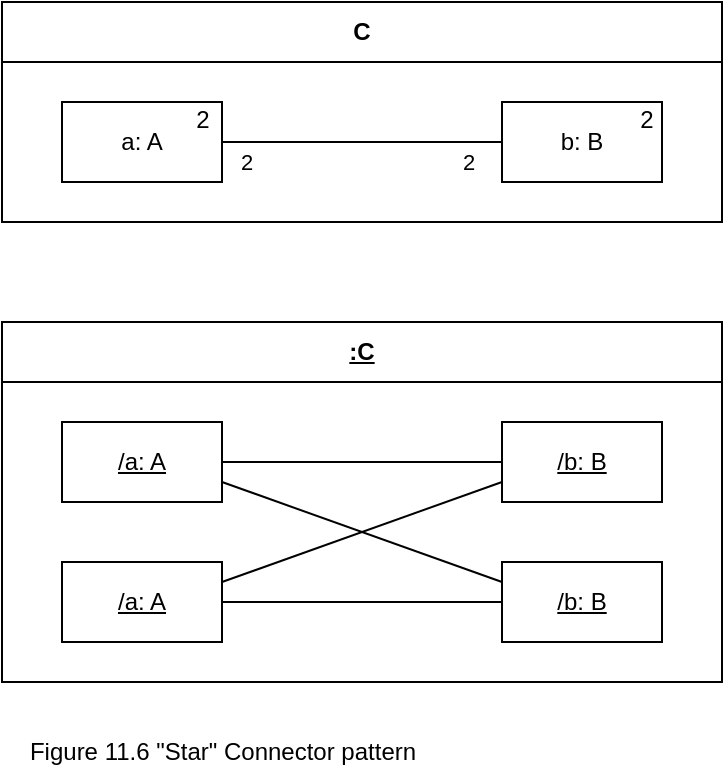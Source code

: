 <mxfile version="21.6.5" type="device">
  <diagram name="Page-1" id="NksZ9QIiQ5LJtVxYfrio">
    <mxGraphModel dx="880" dy="511" grid="1" gridSize="10" guides="1" tooltips="1" connect="1" arrows="1" fold="1" page="1" pageScale="1" pageWidth="1169" pageHeight="827" math="0" shadow="0">
      <root>
        <mxCell id="0" />
        <mxCell id="1" parent="0" />
        <mxCell id="DxjHtmF49w2OF42L33zz-1" value="&lt;b&gt;C&lt;/b&gt;" style="swimlane;fontStyle=0;align=center;verticalAlign=middle;childLayout=stackLayout;horizontal=1;startSize=30;horizontalStack=0;resizeParent=1;resizeParentMax=0;resizeLast=0;collapsible=0;marginBottom=0;html=1;whiteSpace=wrap;" vertex="1" parent="1">
          <mxGeometry width="360" height="110" as="geometry" />
        </mxCell>
        <mxCell id="DxjHtmF49w2OF42L33zz-14" style="edgeStyle=orthogonalEdgeStyle;rounded=0;orthogonalLoop=1;jettySize=auto;html=1;exitX=1;exitY=0.5;exitDx=0;exitDy=0;entryX=0;entryY=0.5;entryDx=0;entryDy=0;endArrow=none;endFill=0;" edge="1" parent="DxjHtmF49w2OF42L33zz-1" source="DxjHtmF49w2OF42L33zz-6" target="DxjHtmF49w2OF42L33zz-13">
          <mxGeometry relative="1" as="geometry" />
        </mxCell>
        <mxCell id="DxjHtmF49w2OF42L33zz-15" value="2" style="edgeLabel;html=1;align=center;verticalAlign=middle;resizable=0;points=[];" vertex="1" connectable="0" parent="DxjHtmF49w2OF42L33zz-14">
          <mxGeometry x="-0.714" y="-1" relative="1" as="geometry">
            <mxPoint x="-8" y="9" as="offset" />
          </mxGeometry>
        </mxCell>
        <mxCell id="DxjHtmF49w2OF42L33zz-16" value="2" style="edgeLabel;html=1;align=center;verticalAlign=middle;resizable=0;points=[];" vertex="1" connectable="0" parent="DxjHtmF49w2OF42L33zz-14">
          <mxGeometry x="0.714" relative="1" as="geometry">
            <mxPoint x="3" y="10" as="offset" />
          </mxGeometry>
        </mxCell>
        <mxCell id="DxjHtmF49w2OF42L33zz-5" value="" style="swimlane;fontStyle=1;align=center;verticalAlign=top;horizontal=1;startSize=0;collapsible=0;marginBottom=0;html=1;strokeColor=none;fillColor=none;whiteSpace=wrap;" vertex="1" parent="DxjHtmF49w2OF42L33zz-1">
          <mxGeometry y="30" width="360" height="80" as="geometry" />
        </mxCell>
        <mxCell id="DxjHtmF49w2OF42L33zz-6" value="a: A" style="html=1;align=center;verticalAlign=middle;rotatable=0;whiteSpace=wrap;" vertex="1" parent="DxjHtmF49w2OF42L33zz-5">
          <mxGeometry width="80" height="40" relative="1" as="geometry">
            <mxPoint x="30" y="20" as="offset" />
          </mxGeometry>
        </mxCell>
        <mxCell id="DxjHtmF49w2OF42L33zz-13" value="b: B" style="html=1;align=center;verticalAlign=middle;rotatable=0;whiteSpace=wrap;" vertex="1" parent="DxjHtmF49w2OF42L33zz-5">
          <mxGeometry width="80" height="40" relative="1" as="geometry">
            <mxPoint x="250" y="20" as="offset" />
          </mxGeometry>
        </mxCell>
        <mxCell id="DxjHtmF49w2OF42L33zz-18" value="2" style="text;html=1;align=center;verticalAlign=middle;resizable=0;points=[];autosize=1;strokeColor=none;fillColor=none;" vertex="1" parent="1">
          <mxGeometry x="85" y="44" width="30" height="30" as="geometry" />
        </mxCell>
        <mxCell id="DxjHtmF49w2OF42L33zz-19" value="2" style="text;html=1;align=center;verticalAlign=middle;resizable=0;points=[];autosize=1;strokeColor=none;fillColor=none;" vertex="1" parent="1">
          <mxGeometry x="307" y="44" width="30" height="30" as="geometry" />
        </mxCell>
        <mxCell id="DxjHtmF49w2OF42L33zz-20" value="&lt;b&gt;&lt;u&gt;:C&lt;/u&gt;&lt;/b&gt;" style="swimlane;fontStyle=0;align=center;verticalAlign=middle;childLayout=stackLayout;horizontal=1;startSize=30;horizontalStack=0;resizeParent=1;resizeParentMax=0;resizeLast=0;collapsible=0;marginBottom=0;html=1;whiteSpace=wrap;" vertex="1" parent="1">
          <mxGeometry y="160" width="360" height="180" as="geometry" />
        </mxCell>
        <mxCell id="DxjHtmF49w2OF42L33zz-32" style="rounded=0;orthogonalLoop=1;jettySize=auto;html=1;exitX=1;exitY=0.75;exitDx=0;exitDy=0;entryX=0;entryY=0.25;entryDx=0;entryDy=0;endArrow=none;endFill=0;" edge="1" parent="DxjHtmF49w2OF42L33zz-20" source="DxjHtmF49w2OF42L33zz-25" target="DxjHtmF49w2OF42L33zz-29">
          <mxGeometry relative="1" as="geometry" />
        </mxCell>
        <mxCell id="DxjHtmF49w2OF42L33zz-24" value="" style="swimlane;fontStyle=1;align=center;verticalAlign=top;horizontal=1;startSize=0;collapsible=0;marginBottom=0;html=1;strokeColor=none;fillColor=none;whiteSpace=wrap;" vertex="1" parent="DxjHtmF49w2OF42L33zz-20">
          <mxGeometry y="30" width="360" height="150" as="geometry" />
        </mxCell>
        <mxCell id="DxjHtmF49w2OF42L33zz-25" value="&lt;u&gt;/a: A&lt;/u&gt;" style="html=1;align=center;verticalAlign=middle;rotatable=0;whiteSpace=wrap;" vertex="1" parent="DxjHtmF49w2OF42L33zz-24">
          <mxGeometry width="80" height="40" relative="1" as="geometry">
            <mxPoint x="30" y="20" as="offset" />
          </mxGeometry>
        </mxCell>
        <mxCell id="DxjHtmF49w2OF42L33zz-26" value="&lt;u&gt;/b: B&lt;/u&gt;" style="html=1;align=center;verticalAlign=middle;rotatable=0;whiteSpace=wrap;" vertex="1" parent="DxjHtmF49w2OF42L33zz-24">
          <mxGeometry width="80" height="40" relative="1" as="geometry">
            <mxPoint x="250" y="20" as="offset" />
          </mxGeometry>
        </mxCell>
        <mxCell id="DxjHtmF49w2OF42L33zz-21" style="edgeStyle=orthogonalEdgeStyle;rounded=0;orthogonalLoop=1;jettySize=auto;html=1;exitX=1;exitY=0.5;exitDx=0;exitDy=0;entryX=0;entryY=0.5;entryDx=0;entryDy=0;endArrow=none;endFill=0;" edge="1" parent="DxjHtmF49w2OF42L33zz-24" source="DxjHtmF49w2OF42L33zz-25" target="DxjHtmF49w2OF42L33zz-26">
          <mxGeometry relative="1" as="geometry" />
        </mxCell>
        <mxCell id="DxjHtmF49w2OF42L33zz-29" value="&lt;u&gt;/b: B&lt;/u&gt;" style="html=1;align=center;verticalAlign=middle;rotatable=0;whiteSpace=wrap;" vertex="1" parent="DxjHtmF49w2OF42L33zz-24">
          <mxGeometry width="80" height="40" relative="1" as="geometry">
            <mxPoint x="250" y="90" as="offset" />
          </mxGeometry>
        </mxCell>
        <mxCell id="DxjHtmF49w2OF42L33zz-30" value="&lt;u&gt;/a: A&lt;/u&gt;" style="html=1;align=center;verticalAlign=middle;rotatable=0;whiteSpace=wrap;" vertex="1" parent="DxjHtmF49w2OF42L33zz-24">
          <mxGeometry width="80" height="40" relative="1" as="geometry">
            <mxPoint x="30" y="90" as="offset" />
          </mxGeometry>
        </mxCell>
        <mxCell id="DxjHtmF49w2OF42L33zz-31" style="edgeStyle=orthogonalEdgeStyle;rounded=0;orthogonalLoop=1;jettySize=auto;html=1;exitX=1;exitY=0.5;exitDx=0;exitDy=0;entryX=0;entryY=0.5;entryDx=0;entryDy=0;endArrow=none;endFill=0;" edge="1" source="DxjHtmF49w2OF42L33zz-30" target="DxjHtmF49w2OF42L33zz-29" parent="DxjHtmF49w2OF42L33zz-24">
          <mxGeometry relative="1" as="geometry" />
        </mxCell>
        <mxCell id="DxjHtmF49w2OF42L33zz-33" style="rounded=0;orthogonalLoop=1;jettySize=auto;html=1;exitX=1;exitY=0.25;exitDx=0;exitDy=0;entryX=0;entryY=0.75;entryDx=0;entryDy=0;endArrow=none;endFill=0;" edge="1" parent="DxjHtmF49w2OF42L33zz-20" source="DxjHtmF49w2OF42L33zz-30" target="DxjHtmF49w2OF42L33zz-26">
          <mxGeometry relative="1" as="geometry" />
        </mxCell>
        <mxCell id="DxjHtmF49w2OF42L33zz-34" value="Figure 11.6 &quot;Star&quot; Connector pattern" style="text;html=1;align=center;verticalAlign=middle;resizable=0;points=[];autosize=1;strokeColor=none;fillColor=none;" vertex="1" parent="1">
          <mxGeometry y="360" width="220" height="30" as="geometry" />
        </mxCell>
      </root>
    </mxGraphModel>
  </diagram>
</mxfile>
